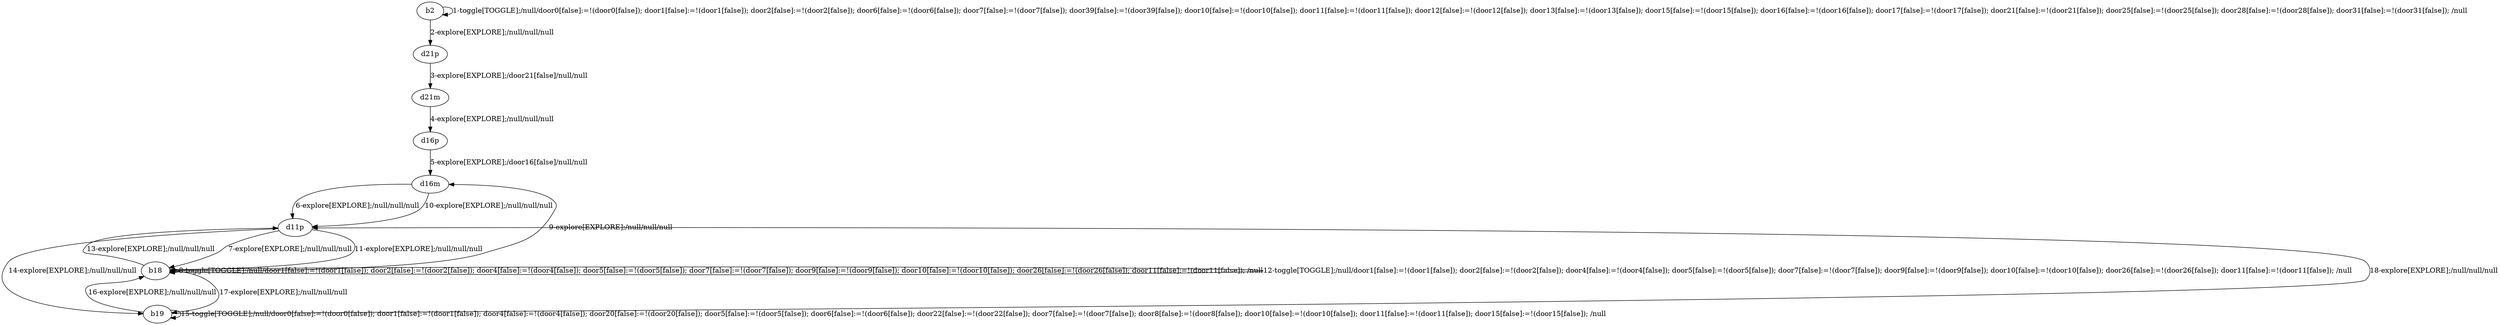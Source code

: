 # Total number of goals covered by this test: 6
# d11p --> b18
# b19 --> b18
# b19 --> d11p
# d11p --> b19
# b19 --> b19
# b18 --> b19

digraph g {
"b2" -> "b2" [label = "1-toggle[TOGGLE];/null/door0[false]:=!(door0[false]); door1[false]:=!(door1[false]); door2[false]:=!(door2[false]); door6[false]:=!(door6[false]); door7[false]:=!(door7[false]); door39[false]:=!(door39[false]); door10[false]:=!(door10[false]); door11[false]:=!(door11[false]); door12[false]:=!(door12[false]); door13[false]:=!(door13[false]); door15[false]:=!(door15[false]); door16[false]:=!(door16[false]); door17[false]:=!(door17[false]); door21[false]:=!(door21[false]); door25[false]:=!(door25[false]); door28[false]:=!(door28[false]); door31[false]:=!(door31[false]); /null"];
"b2" -> "d21p" [label = "2-explore[EXPLORE];/null/null/null"];
"d21p" -> "d21m" [label = "3-explore[EXPLORE];/door21[false]/null/null"];
"d21m" -> "d16p" [label = "4-explore[EXPLORE];/null/null/null"];
"d16p" -> "d16m" [label = "5-explore[EXPLORE];/door16[false]/null/null"];
"d16m" -> "d11p" [label = "6-explore[EXPLORE];/null/null/null"];
"d11p" -> "b18" [label = "7-explore[EXPLORE];/null/null/null"];
"b18" -> "b18" [label = "8-toggle[TOGGLE];/null/door1[false]:=!(door1[false]); door2[false]:=!(door2[false]); door4[false]:=!(door4[false]); door5[false]:=!(door5[false]); door7[false]:=!(door7[false]); door9[false]:=!(door9[false]); door10[false]:=!(door10[false]); door26[false]:=!(door26[false]); door11[false]:=!(door11[false]); /null"];
"b18" -> "d16m" [label = "9-explore[EXPLORE];/null/null/null"];
"d16m" -> "d11p" [label = "10-explore[EXPLORE];/null/null/null"];
"d11p" -> "b18" [label = "11-explore[EXPLORE];/null/null/null"];
"b18" -> "b18" [label = "12-toggle[TOGGLE];/null/door1[false]:=!(door1[false]); door2[false]:=!(door2[false]); door4[false]:=!(door4[false]); door5[false]:=!(door5[false]); door7[false]:=!(door7[false]); door9[false]:=!(door9[false]); door10[false]:=!(door10[false]); door26[false]:=!(door26[false]); door11[false]:=!(door11[false]); /null"];
"b18" -> "d11p" [label = "13-explore[EXPLORE];/null/null/null"];
"d11p" -> "b19" [label = "14-explore[EXPLORE];/null/null/null"];
"b19" -> "b19" [label = "15-toggle[TOGGLE];/null/door0[false]:=!(door0[false]); door1[false]:=!(door1[false]); door4[false]:=!(door4[false]); door20[false]:=!(door20[false]); door5[false]:=!(door5[false]); door6[false]:=!(door6[false]); door22[false]:=!(door22[false]); door7[false]:=!(door7[false]); door8[false]:=!(door8[false]); door10[false]:=!(door10[false]); door11[false]:=!(door11[false]); door15[false]:=!(door15[false]); /null"];
"b19" -> "b18" [label = "16-explore[EXPLORE];/null/null/null"];
"b18" -> "b19" [label = "17-explore[EXPLORE];/null/null/null"];
"b19" -> "d11p" [label = "18-explore[EXPLORE];/null/null/null"];
}